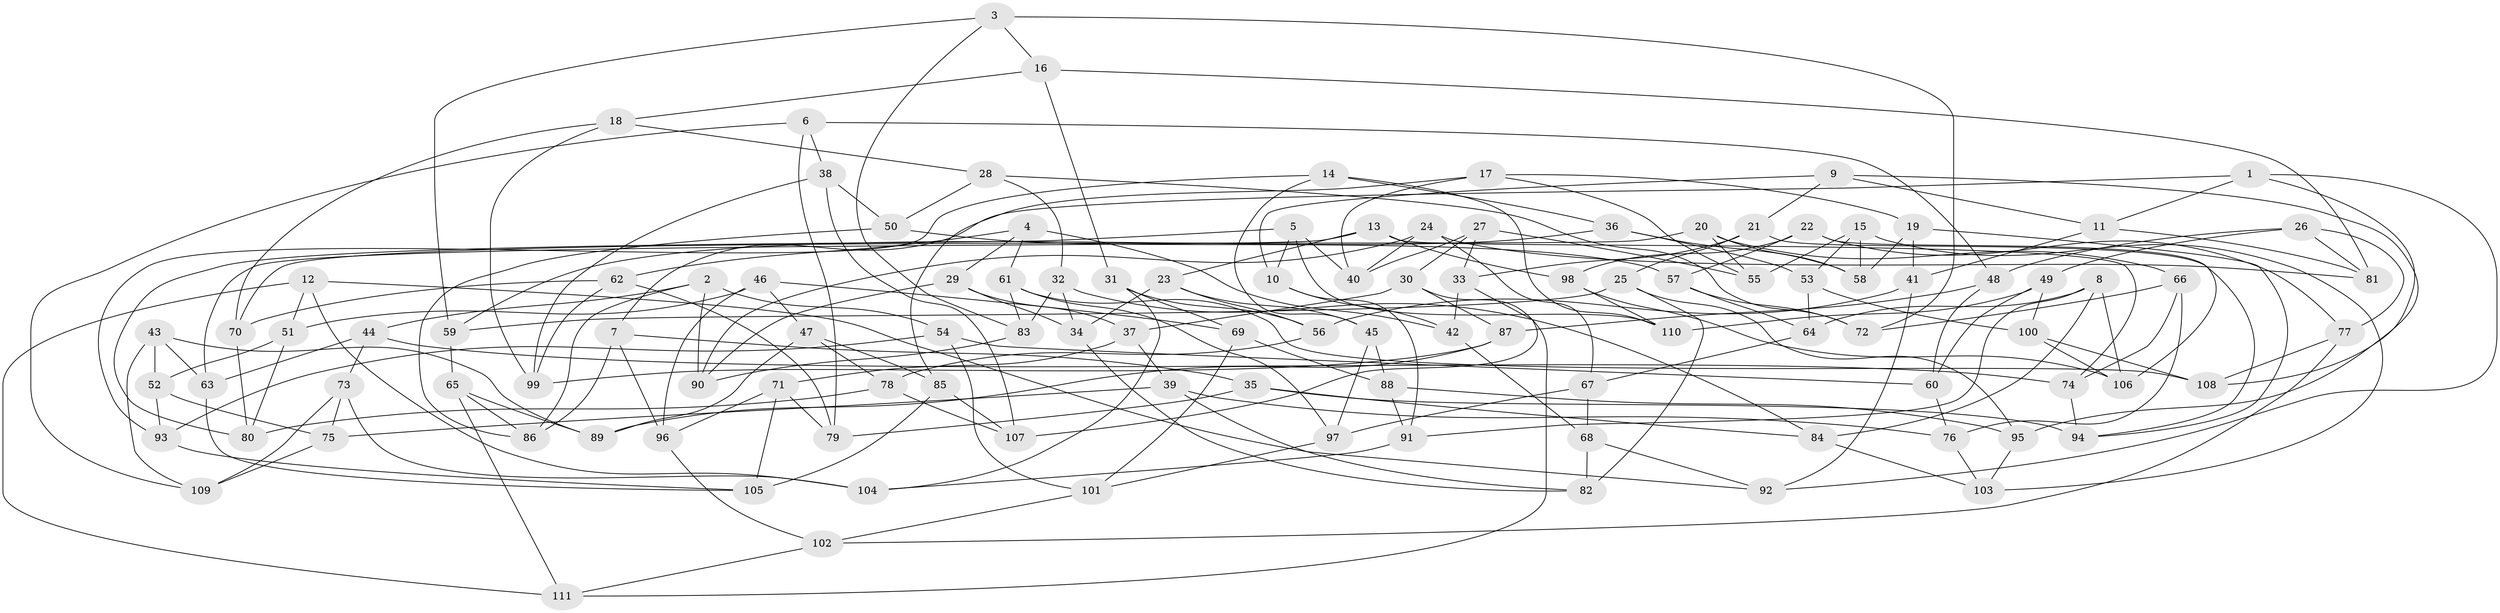 // Generated by graph-tools (version 1.1) at 2025/11/02/27/25 16:11:43]
// undirected, 111 vertices, 222 edges
graph export_dot {
graph [start="1"]
  node [color=gray90,style=filled];
  1;
  2;
  3;
  4;
  5;
  6;
  7;
  8;
  9;
  10;
  11;
  12;
  13;
  14;
  15;
  16;
  17;
  18;
  19;
  20;
  21;
  22;
  23;
  24;
  25;
  26;
  27;
  28;
  29;
  30;
  31;
  32;
  33;
  34;
  35;
  36;
  37;
  38;
  39;
  40;
  41;
  42;
  43;
  44;
  45;
  46;
  47;
  48;
  49;
  50;
  51;
  52;
  53;
  54;
  55;
  56;
  57;
  58;
  59;
  60;
  61;
  62;
  63;
  64;
  65;
  66;
  67;
  68;
  69;
  70;
  71;
  72;
  73;
  74;
  75;
  76;
  77;
  78;
  79;
  80;
  81;
  82;
  83;
  84;
  85;
  86;
  87;
  88;
  89;
  90;
  91;
  92;
  93;
  94;
  95;
  96;
  97;
  98;
  99;
  100;
  101;
  102;
  103;
  104;
  105;
  106;
  107;
  108;
  109;
  110;
  111;
  1 -- 108;
  1 -- 7;
  1 -- 11;
  1 -- 92;
  2 -- 54;
  2 -- 86;
  2 -- 90;
  2 -- 44;
  3 -- 72;
  3 -- 59;
  3 -- 83;
  3 -- 16;
  4 -- 62;
  4 -- 61;
  4 -- 42;
  4 -- 29;
  5 -- 10;
  5 -- 40;
  5 -- 80;
  5 -- 110;
  6 -- 109;
  6 -- 79;
  6 -- 38;
  6 -- 48;
  7 -- 35;
  7 -- 96;
  7 -- 86;
  8 -- 64;
  8 -- 106;
  8 -- 84;
  8 -- 91;
  9 -- 11;
  9 -- 95;
  9 -- 10;
  9 -- 21;
  10 -- 42;
  10 -- 91;
  11 -- 81;
  11 -- 41;
  12 -- 104;
  12 -- 92;
  12 -- 51;
  12 -- 111;
  13 -- 74;
  13 -- 63;
  13 -- 23;
  13 -- 98;
  14 -- 45;
  14 -- 110;
  14 -- 93;
  14 -- 36;
  15 -- 58;
  15 -- 55;
  15 -- 103;
  15 -- 53;
  16 -- 18;
  16 -- 31;
  16 -- 81;
  17 -- 85;
  17 -- 40;
  17 -- 19;
  17 -- 55;
  18 -- 28;
  18 -- 99;
  18 -- 70;
  19 -- 41;
  19 -- 94;
  19 -- 58;
  20 -- 55;
  20 -- 70;
  20 -- 58;
  20 -- 66;
  21 -- 94;
  21 -- 25;
  21 -- 33;
  22 -- 106;
  22 -- 57;
  22 -- 98;
  22 -- 77;
  23 -- 56;
  23 -- 45;
  23 -- 34;
  24 -- 40;
  24 -- 81;
  24 -- 90;
  24 -- 67;
  25 -- 59;
  25 -- 82;
  25 -- 95;
  26 -- 81;
  26 -- 48;
  26 -- 49;
  26 -- 77;
  27 -- 33;
  27 -- 55;
  27 -- 40;
  27 -- 30;
  28 -- 50;
  28 -- 32;
  28 -- 72;
  29 -- 37;
  29 -- 90;
  29 -- 34;
  30 -- 37;
  30 -- 87;
  30 -- 111;
  31 -- 69;
  31 -- 104;
  31 -- 56;
  32 -- 34;
  32 -- 83;
  32 -- 84;
  33 -- 42;
  33 -- 107;
  34 -- 82;
  35 -- 79;
  35 -- 84;
  35 -- 94;
  36 -- 59;
  36 -- 53;
  36 -- 58;
  37 -- 71;
  37 -- 39;
  38 -- 107;
  38 -- 50;
  38 -- 99;
  39 -- 82;
  39 -- 75;
  39 -- 76;
  41 -- 56;
  41 -- 92;
  42 -- 68;
  43 -- 52;
  43 -- 89;
  43 -- 109;
  43 -- 63;
  44 -- 73;
  44 -- 63;
  44 -- 74;
  45 -- 88;
  45 -- 97;
  46 -- 96;
  46 -- 47;
  46 -- 69;
  46 -- 51;
  47 -- 89;
  47 -- 85;
  47 -- 78;
  48 -- 60;
  48 -- 87;
  49 -- 60;
  49 -- 110;
  49 -- 100;
  50 -- 57;
  50 -- 86;
  51 -- 52;
  51 -- 80;
  52 -- 93;
  52 -- 75;
  53 -- 64;
  53 -- 100;
  54 -- 101;
  54 -- 60;
  54 -- 93;
  56 -- 78;
  57 -- 72;
  57 -- 64;
  59 -- 65;
  60 -- 76;
  61 -- 97;
  61 -- 108;
  61 -- 83;
  62 -- 79;
  62 -- 70;
  62 -- 99;
  63 -- 105;
  64 -- 67;
  65 -- 86;
  65 -- 89;
  65 -- 111;
  66 -- 72;
  66 -- 76;
  66 -- 74;
  67 -- 97;
  67 -- 68;
  68 -- 82;
  68 -- 92;
  69 -- 101;
  69 -- 88;
  70 -- 80;
  71 -- 105;
  71 -- 96;
  71 -- 79;
  73 -- 104;
  73 -- 75;
  73 -- 109;
  74 -- 94;
  75 -- 109;
  76 -- 103;
  77 -- 102;
  77 -- 108;
  78 -- 80;
  78 -- 107;
  83 -- 90;
  84 -- 103;
  85 -- 107;
  85 -- 105;
  87 -- 99;
  87 -- 89;
  88 -- 91;
  88 -- 95;
  91 -- 104;
  93 -- 105;
  95 -- 103;
  96 -- 102;
  97 -- 101;
  98 -- 110;
  98 -- 106;
  100 -- 106;
  100 -- 108;
  101 -- 102;
  102 -- 111;
}

